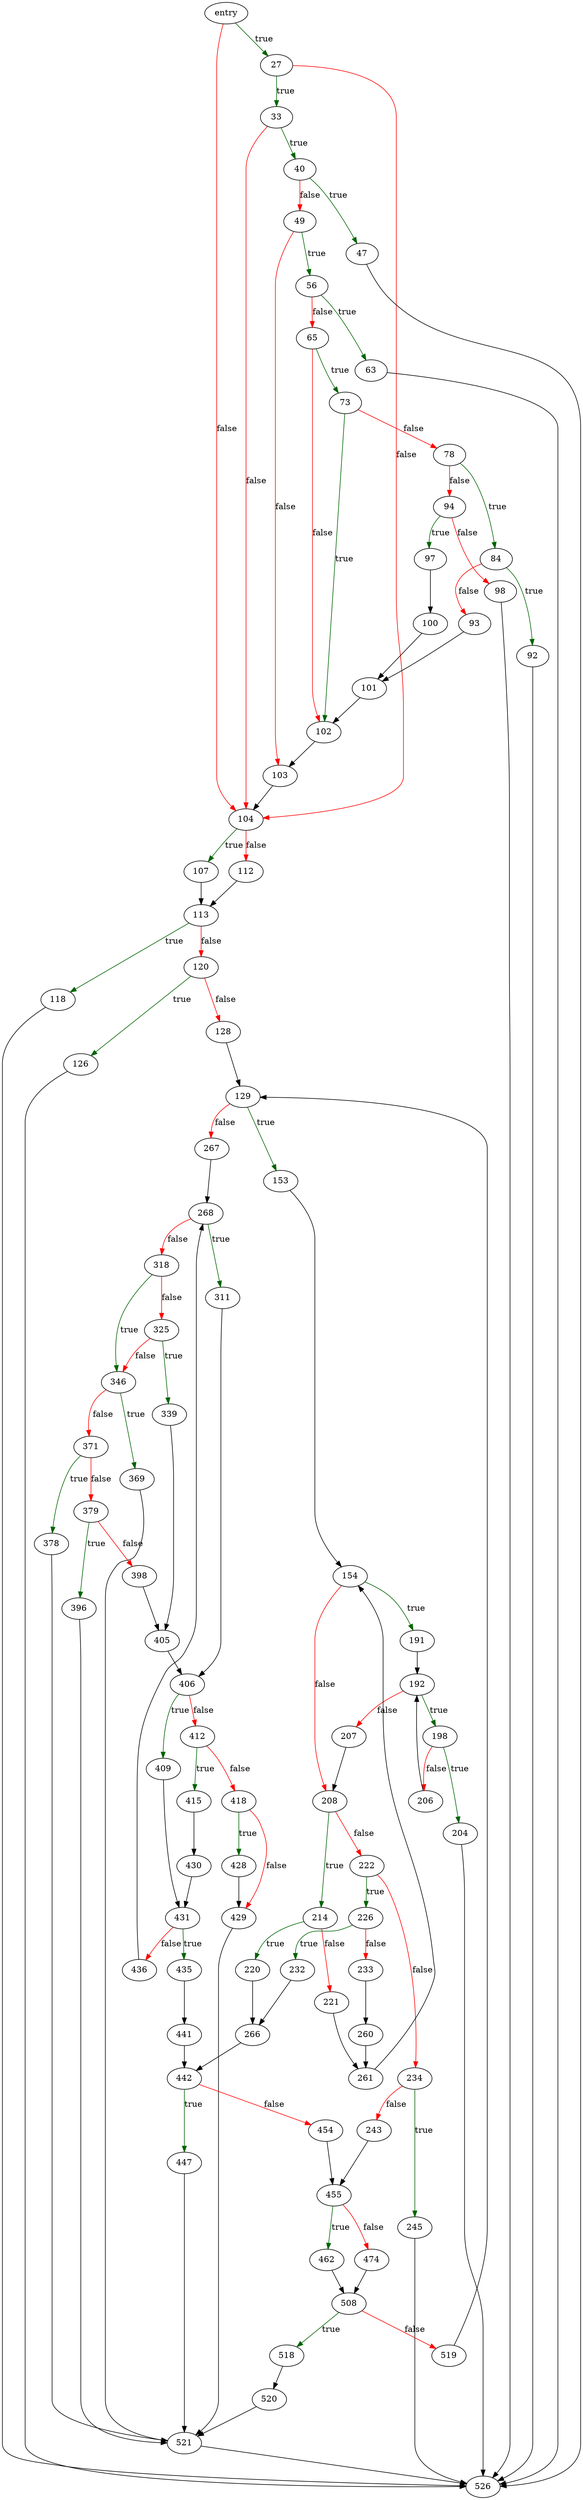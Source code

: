 digraph "sqlite3BtreeMovetoUnpacked" {
	// Node definitions.
	5 [label=entry];
	27;
	33;
	40;
	47;
	49;
	56;
	63;
	65;
	73;
	78;
	84;
	92;
	93;
	94;
	97;
	98;
	100;
	101;
	102;
	103;
	104;
	107;
	112;
	113;
	118;
	120;
	126;
	128;
	129;
	153;
	154;
	191;
	192;
	198;
	204;
	206;
	207;
	208;
	214;
	220;
	221;
	222;
	226;
	232;
	233;
	234;
	243;
	245;
	260;
	261;
	266;
	267;
	268;
	311;
	318;
	325;
	339;
	346;
	369;
	371;
	378;
	379;
	396;
	398;
	405;
	406;
	409;
	412;
	415;
	418;
	428;
	429;
	430;
	431;
	435;
	436;
	441;
	442;
	447;
	454;
	455;
	462;
	474;
	508;
	518;
	519;
	520;
	521;
	526;

	// Edge definitions.
	5 -> 27 [
		color=darkgreen
		label=true
	];
	5 -> 104 [
		color=red
		label=false
	];
	27 -> 33 [
		color=darkgreen
		label=true
	];
	27 -> 104 [
		color=red
		label=false
	];
	33 -> 40 [
		color=darkgreen
		label=true
	];
	33 -> 104 [
		color=red
		label=false
	];
	40 -> 47 [
		color=darkgreen
		label=true
	];
	40 -> 49 [
		color=red
		label=false
	];
	47 -> 526;
	49 -> 56 [
		color=darkgreen
		label=true
	];
	49 -> 103 [
		color=red
		label=false
	];
	56 -> 63 [
		color=darkgreen
		label=true
	];
	56 -> 65 [
		color=red
		label=false
	];
	63 -> 526;
	65 -> 73 [
		color=darkgreen
		label=true
	];
	65 -> 102 [
		color=red
		label=false
	];
	73 -> 78 [
		color=red
		label=false
	];
	73 -> 102 [
		color=darkgreen
		label=true
	];
	78 -> 84 [
		color=darkgreen
		label=true
	];
	78 -> 94 [
		color=red
		label=false
	];
	84 -> 92 [
		color=darkgreen
		label=true
	];
	84 -> 93 [
		color=red
		label=false
	];
	92 -> 526;
	93 -> 101;
	94 -> 97 [
		color=darkgreen
		label=true
	];
	94 -> 98 [
		color=red
		label=false
	];
	97 -> 100;
	98 -> 526;
	100 -> 101;
	101 -> 102;
	102 -> 103;
	103 -> 104;
	104 -> 107 [
		color=darkgreen
		label=true
	];
	104 -> 112 [
		color=red
		label=false
	];
	107 -> 113;
	112 -> 113;
	113 -> 118 [
		color=darkgreen
		label=true
	];
	113 -> 120 [
		color=red
		label=false
	];
	118 -> 526;
	120 -> 126 [
		color=darkgreen
		label=true
	];
	120 -> 128 [
		color=red
		label=false
	];
	126 -> 526;
	128 -> 129;
	129 -> 153 [
		color=darkgreen
		label=true
	];
	129 -> 267 [
		color=red
		label=false
	];
	153 -> 154;
	154 -> 191 [
		color=darkgreen
		label=true
	];
	154 -> 208 [
		color=red
		label=false
	];
	191 -> 192;
	192 -> 198 [
		color=darkgreen
		label=true
	];
	192 -> 207 [
		color=red
		label=false
	];
	198 -> 204 [
		color=darkgreen
		label=true
	];
	198 -> 206 [
		color=red
		label=false
	];
	204 -> 526;
	206 -> 192;
	207 -> 208;
	208 -> 214 [
		color=darkgreen
		label=true
	];
	208 -> 222 [
		color=red
		label=false
	];
	214 -> 220 [
		color=darkgreen
		label=true
	];
	214 -> 221 [
		color=red
		label=false
	];
	220 -> 266;
	221 -> 261;
	222 -> 226 [
		color=darkgreen
		label=true
	];
	222 -> 234 [
		color=red
		label=false
	];
	226 -> 232 [
		color=darkgreen
		label=true
	];
	226 -> 233 [
		color=red
		label=false
	];
	232 -> 266;
	233 -> 260;
	234 -> 243 [
		color=red
		label=false
	];
	234 -> 245 [
		color=darkgreen
		label=true
	];
	243 -> 455;
	245 -> 526;
	260 -> 261;
	261 -> 154;
	266 -> 442;
	267 -> 268;
	268 -> 311 [
		color=darkgreen
		label=true
	];
	268 -> 318 [
		color=red
		label=false
	];
	311 -> 406;
	318 -> 325 [
		color=red
		label=false
	];
	318 -> 346 [
		color=darkgreen
		label=true
	];
	325 -> 339 [
		color=darkgreen
		label=true
	];
	325 -> 346 [
		color=red
		label=false
	];
	339 -> 405;
	346 -> 369 [
		color=darkgreen
		label=true
	];
	346 -> 371 [
		color=red
		label=false
	];
	369 -> 521;
	371 -> 378 [
		color=darkgreen
		label=true
	];
	371 -> 379 [
		color=red
		label=false
	];
	378 -> 521;
	379 -> 396 [
		color=darkgreen
		label=true
	];
	379 -> 398 [
		color=red
		label=false
	];
	396 -> 521;
	398 -> 405;
	405 -> 406;
	406 -> 409 [
		color=darkgreen
		label=true
	];
	406 -> 412 [
		color=red
		label=false
	];
	409 -> 431;
	412 -> 415 [
		color=darkgreen
		label=true
	];
	412 -> 418 [
		color=red
		label=false
	];
	415 -> 430;
	418 -> 428 [
		color=darkgreen
		label=true
	];
	418 -> 429 [
		color=red
		label=false
	];
	428 -> 429;
	429 -> 521;
	430 -> 431;
	431 -> 435 [
		color=darkgreen
		label=true
	];
	431 -> 436 [
		color=red
		label=false
	];
	435 -> 441;
	436 -> 268;
	441 -> 442;
	442 -> 447 [
		color=darkgreen
		label=true
	];
	442 -> 454 [
		color=red
		label=false
	];
	447 -> 521;
	454 -> 455;
	455 -> 462 [
		color=darkgreen
		label=true
	];
	455 -> 474 [
		color=red
		label=false
	];
	462 -> 508;
	474 -> 508;
	508 -> 518 [
		color=darkgreen
		label=true
	];
	508 -> 519 [
		color=red
		label=false
	];
	518 -> 520;
	519 -> 129;
	520 -> 521;
	521 -> 526;
}